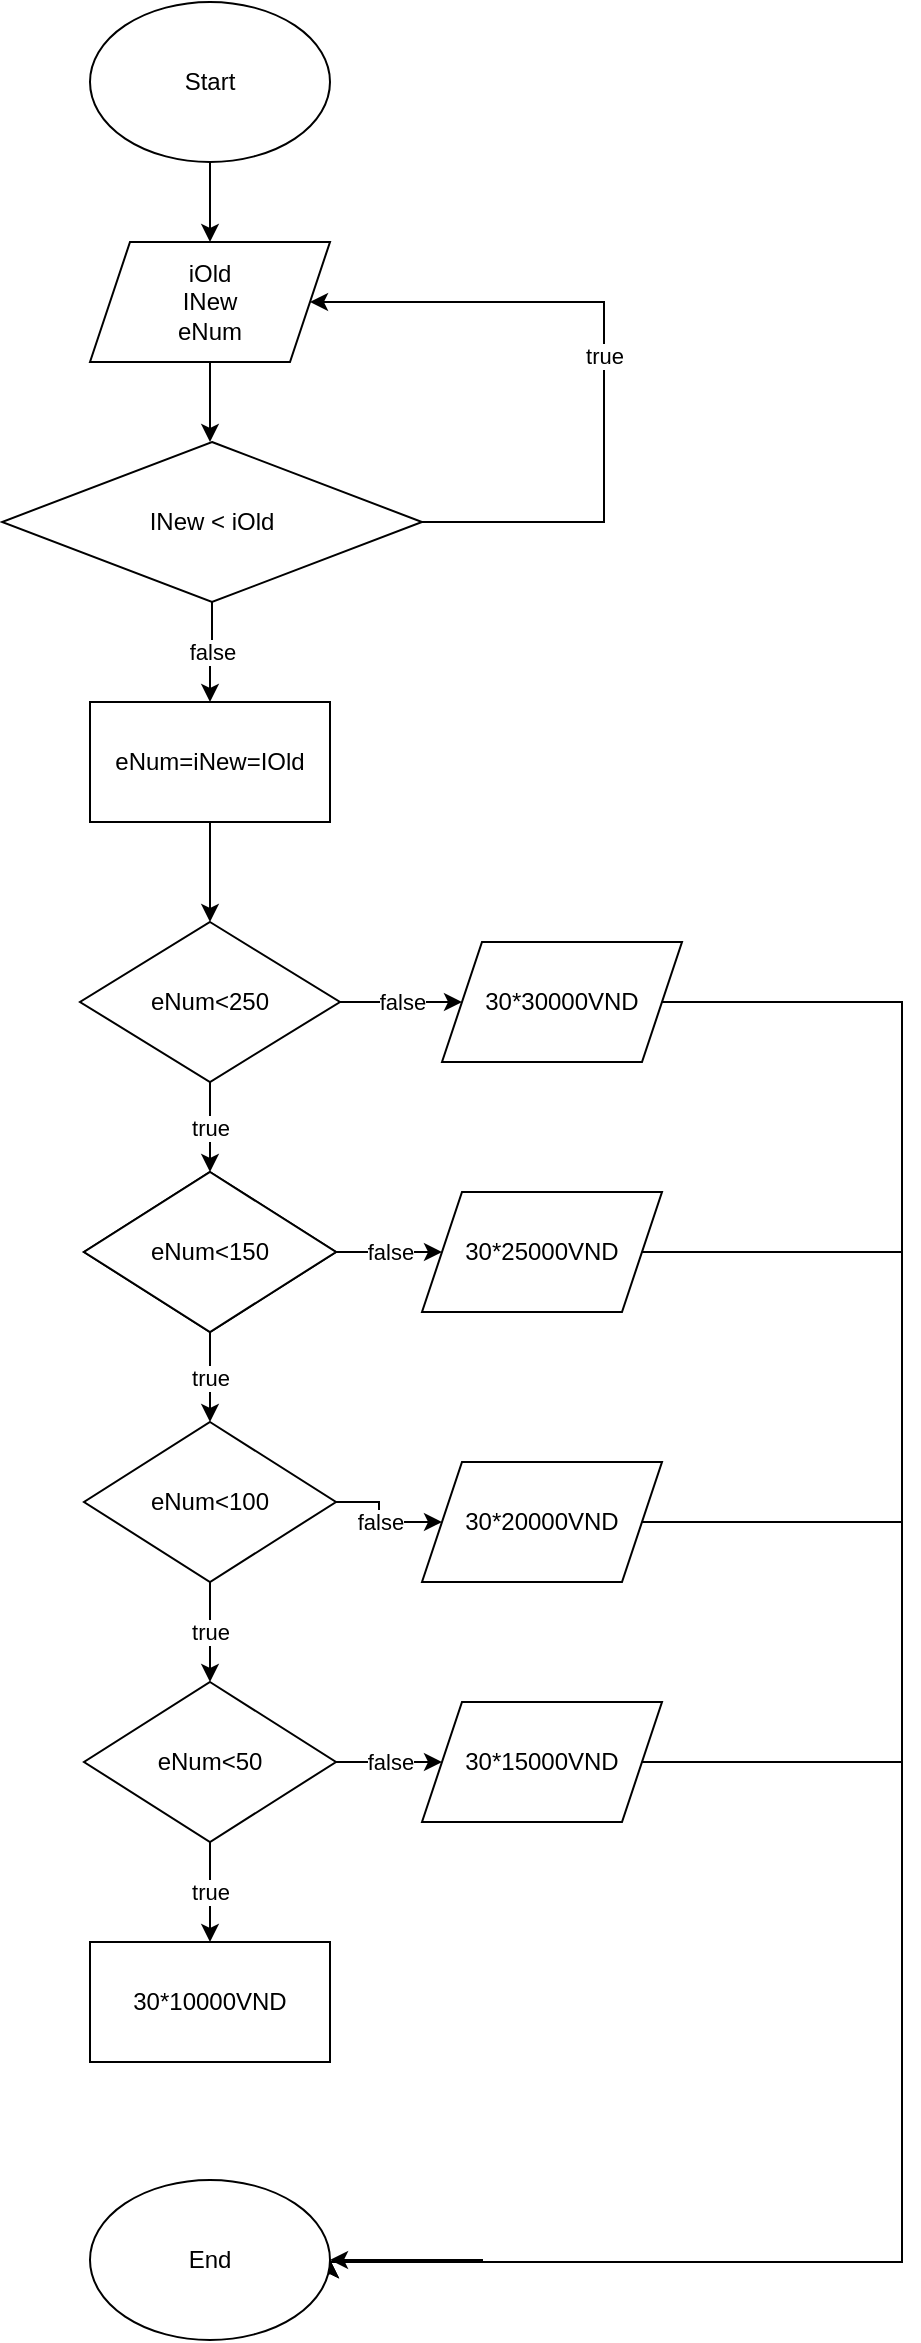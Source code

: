 <mxfile version="22.1.0" type="device">
  <diagram id="C5RBs43oDa-KdzZeNtuy" name="Page-1">
    <mxGraphModel dx="1006" dy="566" grid="1" gridSize="10" guides="1" tooltips="1" connect="1" arrows="1" fold="1" page="1" pageScale="1" pageWidth="827" pageHeight="1169" math="0" shadow="0">
      <root>
        <mxCell id="WIyWlLk6GJQsqaUBKTNV-0" />
        <mxCell id="WIyWlLk6GJQsqaUBKTNV-1" parent="WIyWlLk6GJQsqaUBKTNV-0" />
        <mxCell id="_Q8CtAEHd_2Q4HWSlG2P-2" value="" style="edgeStyle=orthogonalEdgeStyle;rounded=0;orthogonalLoop=1;jettySize=auto;html=1;" edge="1" parent="WIyWlLk6GJQsqaUBKTNV-1" source="_Q8CtAEHd_2Q4HWSlG2P-0" target="_Q8CtAEHd_2Q4HWSlG2P-1">
          <mxGeometry relative="1" as="geometry" />
        </mxCell>
        <mxCell id="_Q8CtAEHd_2Q4HWSlG2P-0" value="Start" style="ellipse;whiteSpace=wrap;html=1;" vertex="1" parent="WIyWlLk6GJQsqaUBKTNV-1">
          <mxGeometry x="354" width="120" height="80" as="geometry" />
        </mxCell>
        <mxCell id="_Q8CtAEHd_2Q4HWSlG2P-4" value="" style="edgeStyle=orthogonalEdgeStyle;rounded=0;orthogonalLoop=1;jettySize=auto;html=1;" edge="1" parent="WIyWlLk6GJQsqaUBKTNV-1" source="_Q8CtAEHd_2Q4HWSlG2P-1">
          <mxGeometry relative="1" as="geometry">
            <mxPoint x="414" y="220" as="targetPoint" />
          </mxGeometry>
        </mxCell>
        <mxCell id="_Q8CtAEHd_2Q4HWSlG2P-1" value="iOld&lt;br&gt;INew&lt;br&gt;eNum" style="shape=parallelogram;perimeter=parallelogramPerimeter;whiteSpace=wrap;html=1;fixedSize=1;" vertex="1" parent="WIyWlLk6GJQsqaUBKTNV-1">
          <mxGeometry x="354" y="120" width="120" height="60" as="geometry" />
        </mxCell>
        <mxCell id="_Q8CtAEHd_2Q4HWSlG2P-7" value="true" style="edgeStyle=orthogonalEdgeStyle;rounded=0;orthogonalLoop=1;jettySize=auto;html=1;exitX=1;exitY=0.5;exitDx=0;exitDy=0;entryX=1;entryY=0.5;entryDx=0;entryDy=0;" edge="1" parent="WIyWlLk6GJQsqaUBKTNV-1" source="_Q8CtAEHd_2Q4HWSlG2P-5" target="_Q8CtAEHd_2Q4HWSlG2P-1">
          <mxGeometry relative="1" as="geometry">
            <mxPoint x="600" y="130" as="targetPoint" />
            <Array as="points">
              <mxPoint x="611" y="260" />
              <mxPoint x="611" y="150" />
            </Array>
          </mxGeometry>
        </mxCell>
        <mxCell id="_Q8CtAEHd_2Q4HWSlG2P-12" value="false" style="edgeStyle=orthogonalEdgeStyle;rounded=0;orthogonalLoop=1;jettySize=auto;html=1;" edge="1" parent="WIyWlLk6GJQsqaUBKTNV-1" source="_Q8CtAEHd_2Q4HWSlG2P-5" target="_Q8CtAEHd_2Q4HWSlG2P-11">
          <mxGeometry relative="1" as="geometry" />
        </mxCell>
        <mxCell id="_Q8CtAEHd_2Q4HWSlG2P-5" value="INew &amp;lt; iOld" style="rhombus;whiteSpace=wrap;html=1;" vertex="1" parent="WIyWlLk6GJQsqaUBKTNV-1">
          <mxGeometry x="310" y="220" width="210" height="80" as="geometry" />
        </mxCell>
        <mxCell id="_Q8CtAEHd_2Q4HWSlG2P-14" value="" style="edgeStyle=orthogonalEdgeStyle;rounded=0;orthogonalLoop=1;jettySize=auto;html=1;" edge="1" parent="WIyWlLk6GJQsqaUBKTNV-1" source="_Q8CtAEHd_2Q4HWSlG2P-11" target="_Q8CtAEHd_2Q4HWSlG2P-13">
          <mxGeometry relative="1" as="geometry" />
        </mxCell>
        <mxCell id="_Q8CtAEHd_2Q4HWSlG2P-11" value="eNum=iNew=IOld" style="rounded=0;whiteSpace=wrap;html=1;" vertex="1" parent="WIyWlLk6GJQsqaUBKTNV-1">
          <mxGeometry x="354" y="350" width="120" height="60" as="geometry" />
        </mxCell>
        <mxCell id="_Q8CtAEHd_2Q4HWSlG2P-16" value="true" style="edgeStyle=orthogonalEdgeStyle;rounded=0;orthogonalLoop=1;jettySize=auto;html=1;exitX=0.5;exitY=1;exitDx=0;exitDy=0;entryX=0.5;entryY=0;entryDx=0;entryDy=0;" edge="1" parent="WIyWlLk6GJQsqaUBKTNV-1" source="_Q8CtAEHd_2Q4HWSlG2P-13" target="_Q8CtAEHd_2Q4HWSlG2P-15">
          <mxGeometry relative="1" as="geometry" />
        </mxCell>
        <mxCell id="_Q8CtAEHd_2Q4HWSlG2P-28" value="false" style="edgeStyle=orthogonalEdgeStyle;rounded=0;orthogonalLoop=1;jettySize=auto;html=1;" edge="1" parent="WIyWlLk6GJQsqaUBKTNV-1" source="_Q8CtAEHd_2Q4HWSlG2P-13" target="_Q8CtAEHd_2Q4HWSlG2P-37">
          <mxGeometry relative="1" as="geometry">
            <mxPoint x="520" y="500" as="targetPoint" />
          </mxGeometry>
        </mxCell>
        <mxCell id="_Q8CtAEHd_2Q4HWSlG2P-13" value="eNum&amp;lt;250" style="rhombus;whiteSpace=wrap;html=1;" vertex="1" parent="WIyWlLk6GJQsqaUBKTNV-1">
          <mxGeometry x="349" y="460" width="130" height="80" as="geometry" />
        </mxCell>
        <mxCell id="_Q8CtAEHd_2Q4HWSlG2P-15" value="eNum&amp;lt;150" style="rhombus;whiteSpace=wrap;html=1;" vertex="1" parent="WIyWlLk6GJQsqaUBKTNV-1">
          <mxGeometry x="351" y="585" width="126" height="80" as="geometry" />
        </mxCell>
        <mxCell id="_Q8CtAEHd_2Q4HWSlG2P-35" style="edgeStyle=orthogonalEdgeStyle;rounded=0;orthogonalLoop=1;jettySize=auto;html=1;exitX=1;exitY=0.5;exitDx=0;exitDy=0;entryX=1;entryY=0.5;entryDx=0;entryDy=0;" edge="1" parent="WIyWlLk6GJQsqaUBKTNV-1" target="_Q8CtAEHd_2Q4HWSlG2P-44">
          <mxGeometry relative="1" as="geometry">
            <mxPoint x="740" y="1020" as="targetPoint" />
            <mxPoint x="640" y="500" as="sourcePoint" />
            <Array as="points">
              <mxPoint x="760" y="500" />
              <mxPoint x="760" y="1130" />
            </Array>
          </mxGeometry>
        </mxCell>
        <mxCell id="_Q8CtAEHd_2Q4HWSlG2P-20" value="true" style="edgeStyle=orthogonalEdgeStyle;rounded=0;orthogonalLoop=1;jettySize=auto;html=1;" edge="1" parent="WIyWlLk6GJQsqaUBKTNV-1" source="_Q8CtAEHd_2Q4HWSlG2P-18" target="_Q8CtAEHd_2Q4HWSlG2P-19">
          <mxGeometry relative="1" as="geometry" />
        </mxCell>
        <mxCell id="_Q8CtAEHd_2Q4HWSlG2P-29" value="false" style="edgeStyle=orthogonalEdgeStyle;rounded=0;orthogonalLoop=1;jettySize=auto;html=1;" edge="1" parent="WIyWlLk6GJQsqaUBKTNV-1" source="_Q8CtAEHd_2Q4HWSlG2P-18" target="_Q8CtAEHd_2Q4HWSlG2P-38">
          <mxGeometry relative="1" as="geometry">
            <mxPoint x="520" y="625" as="targetPoint" />
          </mxGeometry>
        </mxCell>
        <mxCell id="_Q8CtAEHd_2Q4HWSlG2P-18" value="eNum&amp;lt;150" style="rhombus;whiteSpace=wrap;html=1;" vertex="1" parent="WIyWlLk6GJQsqaUBKTNV-1">
          <mxGeometry x="351" y="585" width="126" height="80" as="geometry" />
        </mxCell>
        <mxCell id="_Q8CtAEHd_2Q4HWSlG2P-22" value="true" style="edgeStyle=orthogonalEdgeStyle;rounded=0;orthogonalLoop=1;jettySize=auto;html=1;" edge="1" parent="WIyWlLk6GJQsqaUBKTNV-1" source="_Q8CtAEHd_2Q4HWSlG2P-19" target="_Q8CtAEHd_2Q4HWSlG2P-21">
          <mxGeometry relative="1" as="geometry" />
        </mxCell>
        <mxCell id="_Q8CtAEHd_2Q4HWSlG2P-30" value="false" style="edgeStyle=orthogonalEdgeStyle;rounded=0;orthogonalLoop=1;jettySize=auto;html=1;" edge="1" parent="WIyWlLk6GJQsqaUBKTNV-1" source="_Q8CtAEHd_2Q4HWSlG2P-19" target="_Q8CtAEHd_2Q4HWSlG2P-40">
          <mxGeometry relative="1" as="geometry">
            <mxPoint x="520" y="750" as="targetPoint" />
          </mxGeometry>
        </mxCell>
        <mxCell id="_Q8CtAEHd_2Q4HWSlG2P-19" value="eNum&amp;lt;100" style="rhombus;whiteSpace=wrap;html=1;" vertex="1" parent="WIyWlLk6GJQsqaUBKTNV-1">
          <mxGeometry x="351" y="710" width="126" height="80" as="geometry" />
        </mxCell>
        <mxCell id="_Q8CtAEHd_2Q4HWSlG2P-31" value="false" style="edgeStyle=orthogonalEdgeStyle;rounded=0;orthogonalLoop=1;jettySize=auto;html=1;" edge="1" parent="WIyWlLk6GJQsqaUBKTNV-1" source="_Q8CtAEHd_2Q4HWSlG2P-21" target="_Q8CtAEHd_2Q4HWSlG2P-41">
          <mxGeometry relative="1" as="geometry">
            <mxPoint x="520" y="880" as="targetPoint" />
          </mxGeometry>
        </mxCell>
        <mxCell id="_Q8CtAEHd_2Q4HWSlG2P-34" value="true" style="edgeStyle=orthogonalEdgeStyle;rounded=0;orthogonalLoop=1;jettySize=auto;html=1;" edge="1" parent="WIyWlLk6GJQsqaUBKTNV-1" source="_Q8CtAEHd_2Q4HWSlG2P-21" target="_Q8CtAEHd_2Q4HWSlG2P-32">
          <mxGeometry relative="1" as="geometry" />
        </mxCell>
        <mxCell id="_Q8CtAEHd_2Q4HWSlG2P-21" value="eNum&amp;lt;50" style="rhombus;whiteSpace=wrap;html=1;" vertex="1" parent="WIyWlLk6GJQsqaUBKTNV-1">
          <mxGeometry x="351" y="840" width="126" height="80" as="geometry" />
        </mxCell>
        <mxCell id="_Q8CtAEHd_2Q4HWSlG2P-36" style="edgeStyle=orthogonalEdgeStyle;rounded=0;orthogonalLoop=1;jettySize=auto;html=1;exitX=1;exitY=0.5;exitDx=0;exitDy=0;entryX=1;entryY=0.5;entryDx=0;entryDy=0;" edge="1" parent="WIyWlLk6GJQsqaUBKTNV-1" source="_Q8CtAEHd_2Q4HWSlG2P-38" target="_Q8CtAEHd_2Q4HWSlG2P-44">
          <mxGeometry relative="1" as="geometry">
            <mxPoint x="640" y="625" as="sourcePoint" />
            <Array as="points">
              <mxPoint x="760" y="625" />
              <mxPoint x="760" y="1130" />
              <mxPoint x="550" y="1130" />
            </Array>
          </mxGeometry>
        </mxCell>
        <mxCell id="_Q8CtAEHd_2Q4HWSlG2P-32" value="30*10000VND" style="rounded=0;whiteSpace=wrap;html=1;" vertex="1" parent="WIyWlLk6GJQsqaUBKTNV-1">
          <mxGeometry x="354" y="970" width="120" height="60" as="geometry" />
        </mxCell>
        <mxCell id="_Q8CtAEHd_2Q4HWSlG2P-37" value="30*30000VND" style="shape=parallelogram;perimeter=parallelogramPerimeter;whiteSpace=wrap;html=1;fixedSize=1;" vertex="1" parent="WIyWlLk6GJQsqaUBKTNV-1">
          <mxGeometry x="530" y="470" width="120" height="60" as="geometry" />
        </mxCell>
        <mxCell id="_Q8CtAEHd_2Q4HWSlG2P-38" value="30*25000VND" style="shape=parallelogram;perimeter=parallelogramPerimeter;whiteSpace=wrap;html=1;fixedSize=1;" vertex="1" parent="WIyWlLk6GJQsqaUBKTNV-1">
          <mxGeometry x="520" y="595" width="120" height="60" as="geometry" />
        </mxCell>
        <mxCell id="_Q8CtAEHd_2Q4HWSlG2P-42" style="edgeStyle=orthogonalEdgeStyle;rounded=0;orthogonalLoop=1;jettySize=auto;html=1;entryX=1;entryY=0.5;entryDx=0;entryDy=0;" edge="1" parent="WIyWlLk6GJQsqaUBKTNV-1" source="_Q8CtAEHd_2Q4HWSlG2P-40" target="_Q8CtAEHd_2Q4HWSlG2P-44">
          <mxGeometry relative="1" as="geometry">
            <Array as="points">
              <mxPoint x="760" y="760" />
              <mxPoint x="760" y="1130" />
            </Array>
          </mxGeometry>
        </mxCell>
        <mxCell id="_Q8CtAEHd_2Q4HWSlG2P-40" value="30*20000VND" style="shape=parallelogram;perimeter=parallelogramPerimeter;whiteSpace=wrap;html=1;fixedSize=1;" vertex="1" parent="WIyWlLk6GJQsqaUBKTNV-1">
          <mxGeometry x="520" y="730" width="120" height="60" as="geometry" />
        </mxCell>
        <mxCell id="_Q8CtAEHd_2Q4HWSlG2P-43" style="edgeStyle=orthogonalEdgeStyle;rounded=0;orthogonalLoop=1;jettySize=auto;html=1;exitX=1;exitY=0.5;exitDx=0;exitDy=0;entryX=1;entryY=0.5;entryDx=0;entryDy=0;" edge="1" parent="WIyWlLk6GJQsqaUBKTNV-1" source="_Q8CtAEHd_2Q4HWSlG2P-41" target="_Q8CtAEHd_2Q4HWSlG2P-44">
          <mxGeometry relative="1" as="geometry">
            <Array as="points">
              <mxPoint x="760" y="880" />
              <mxPoint x="760" y="1130" />
            </Array>
          </mxGeometry>
        </mxCell>
        <mxCell id="_Q8CtAEHd_2Q4HWSlG2P-41" value="30*15000VND" style="shape=parallelogram;perimeter=parallelogramPerimeter;whiteSpace=wrap;html=1;fixedSize=1;" vertex="1" parent="WIyWlLk6GJQsqaUBKTNV-1">
          <mxGeometry x="520" y="850" width="120" height="60" as="geometry" />
        </mxCell>
        <mxCell id="_Q8CtAEHd_2Q4HWSlG2P-44" value="End" style="ellipse;whiteSpace=wrap;html=1;" vertex="1" parent="WIyWlLk6GJQsqaUBKTNV-1">
          <mxGeometry x="354" y="1089" width="120" height="80" as="geometry" />
        </mxCell>
      </root>
    </mxGraphModel>
  </diagram>
</mxfile>
